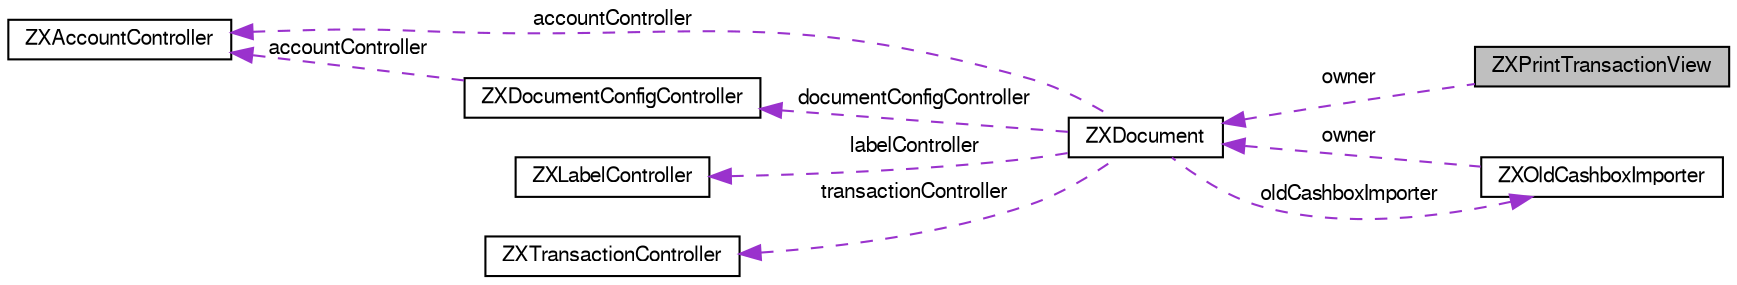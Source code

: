 digraph G
{
  edge [fontname="FreeSans",fontsize="10",labelfontname="FreeSans",labelfontsize="10"];
  node [fontname="FreeSans",fontsize="10",shape=record];
  rankdir=LR;
  Node1 [label="ZXPrintTransactionView",height=0.2,width=0.4,color="black", fillcolor="grey75", style="filled" fontcolor="black"];
  Node2 -> Node1 [dir=back,color="darkorchid3",fontsize="10",style="dashed",label="owner"];
  Node2 [label="ZXDocument",height=0.2,width=0.4,color="black", fillcolor="white", style="filled",URL="$interface_z_x_document.html",tooltip="Central class of document architecture."];
  Node3 -> Node2 [dir=back,color="darkorchid3",fontsize="10",style="dashed",label="documentConfigController"];
  Node3 [label="ZXDocumentConfigController",height=0.2,width=0.4,color="black", fillcolor="white", style="filled",URL="$interface_z_x_document_config_controller.html",tooltip="Controller code for DocumentConfig object."];
  Node4 -> Node3 [dir=back,color="darkorchid3",fontsize="10",style="dashed",label="accountController"];
  Node4 [label="ZXAccountController",height=0.2,width=0.4,color="black", fillcolor="white", style="filled",URL="$interface_z_x_account_controller.html",tooltip="General controller code for accounts."];
  Node5 -> Node2 [dir=back,color="darkorchid3",fontsize="10",style="dashed",label="labelController"];
  Node5 [label="ZXLabelController",height=0.2,width=0.4,color="black", fillcolor="white", style="filled",URL="$interface_z_x_label_controller.html",tooltip="General controller code for labels."];
  Node6 -> Node2 [dir=back,color="darkorchid3",fontsize="10",style="dashed",label="oldCashboxImporter"];
  Node6 [label="ZXOldCashboxImporter",height=0.2,width=0.4,color="black", fillcolor="white", style="filled",URL="$interface_z_x_old_cashbox_importer.html",tooltip="Data importer from the old cashbox application."];
  Node2 -> Node6 [dir=back,color="darkorchid3",fontsize="10",style="dashed",label="owner"];
  Node7 -> Node2 [dir=back,color="darkorchid3",fontsize="10",style="dashed",label="transactionController"];
  Node7 [label="ZXTransactionController",height=0.2,width=0.4,color="black", fillcolor="white", style="filled",URL="$interface_z_x_transaction_controller.html",tooltip="General controller code for transactions."];
  Node4 -> Node2 [dir=back,color="darkorchid3",fontsize="10",style="dashed",label="accountController"];
}
